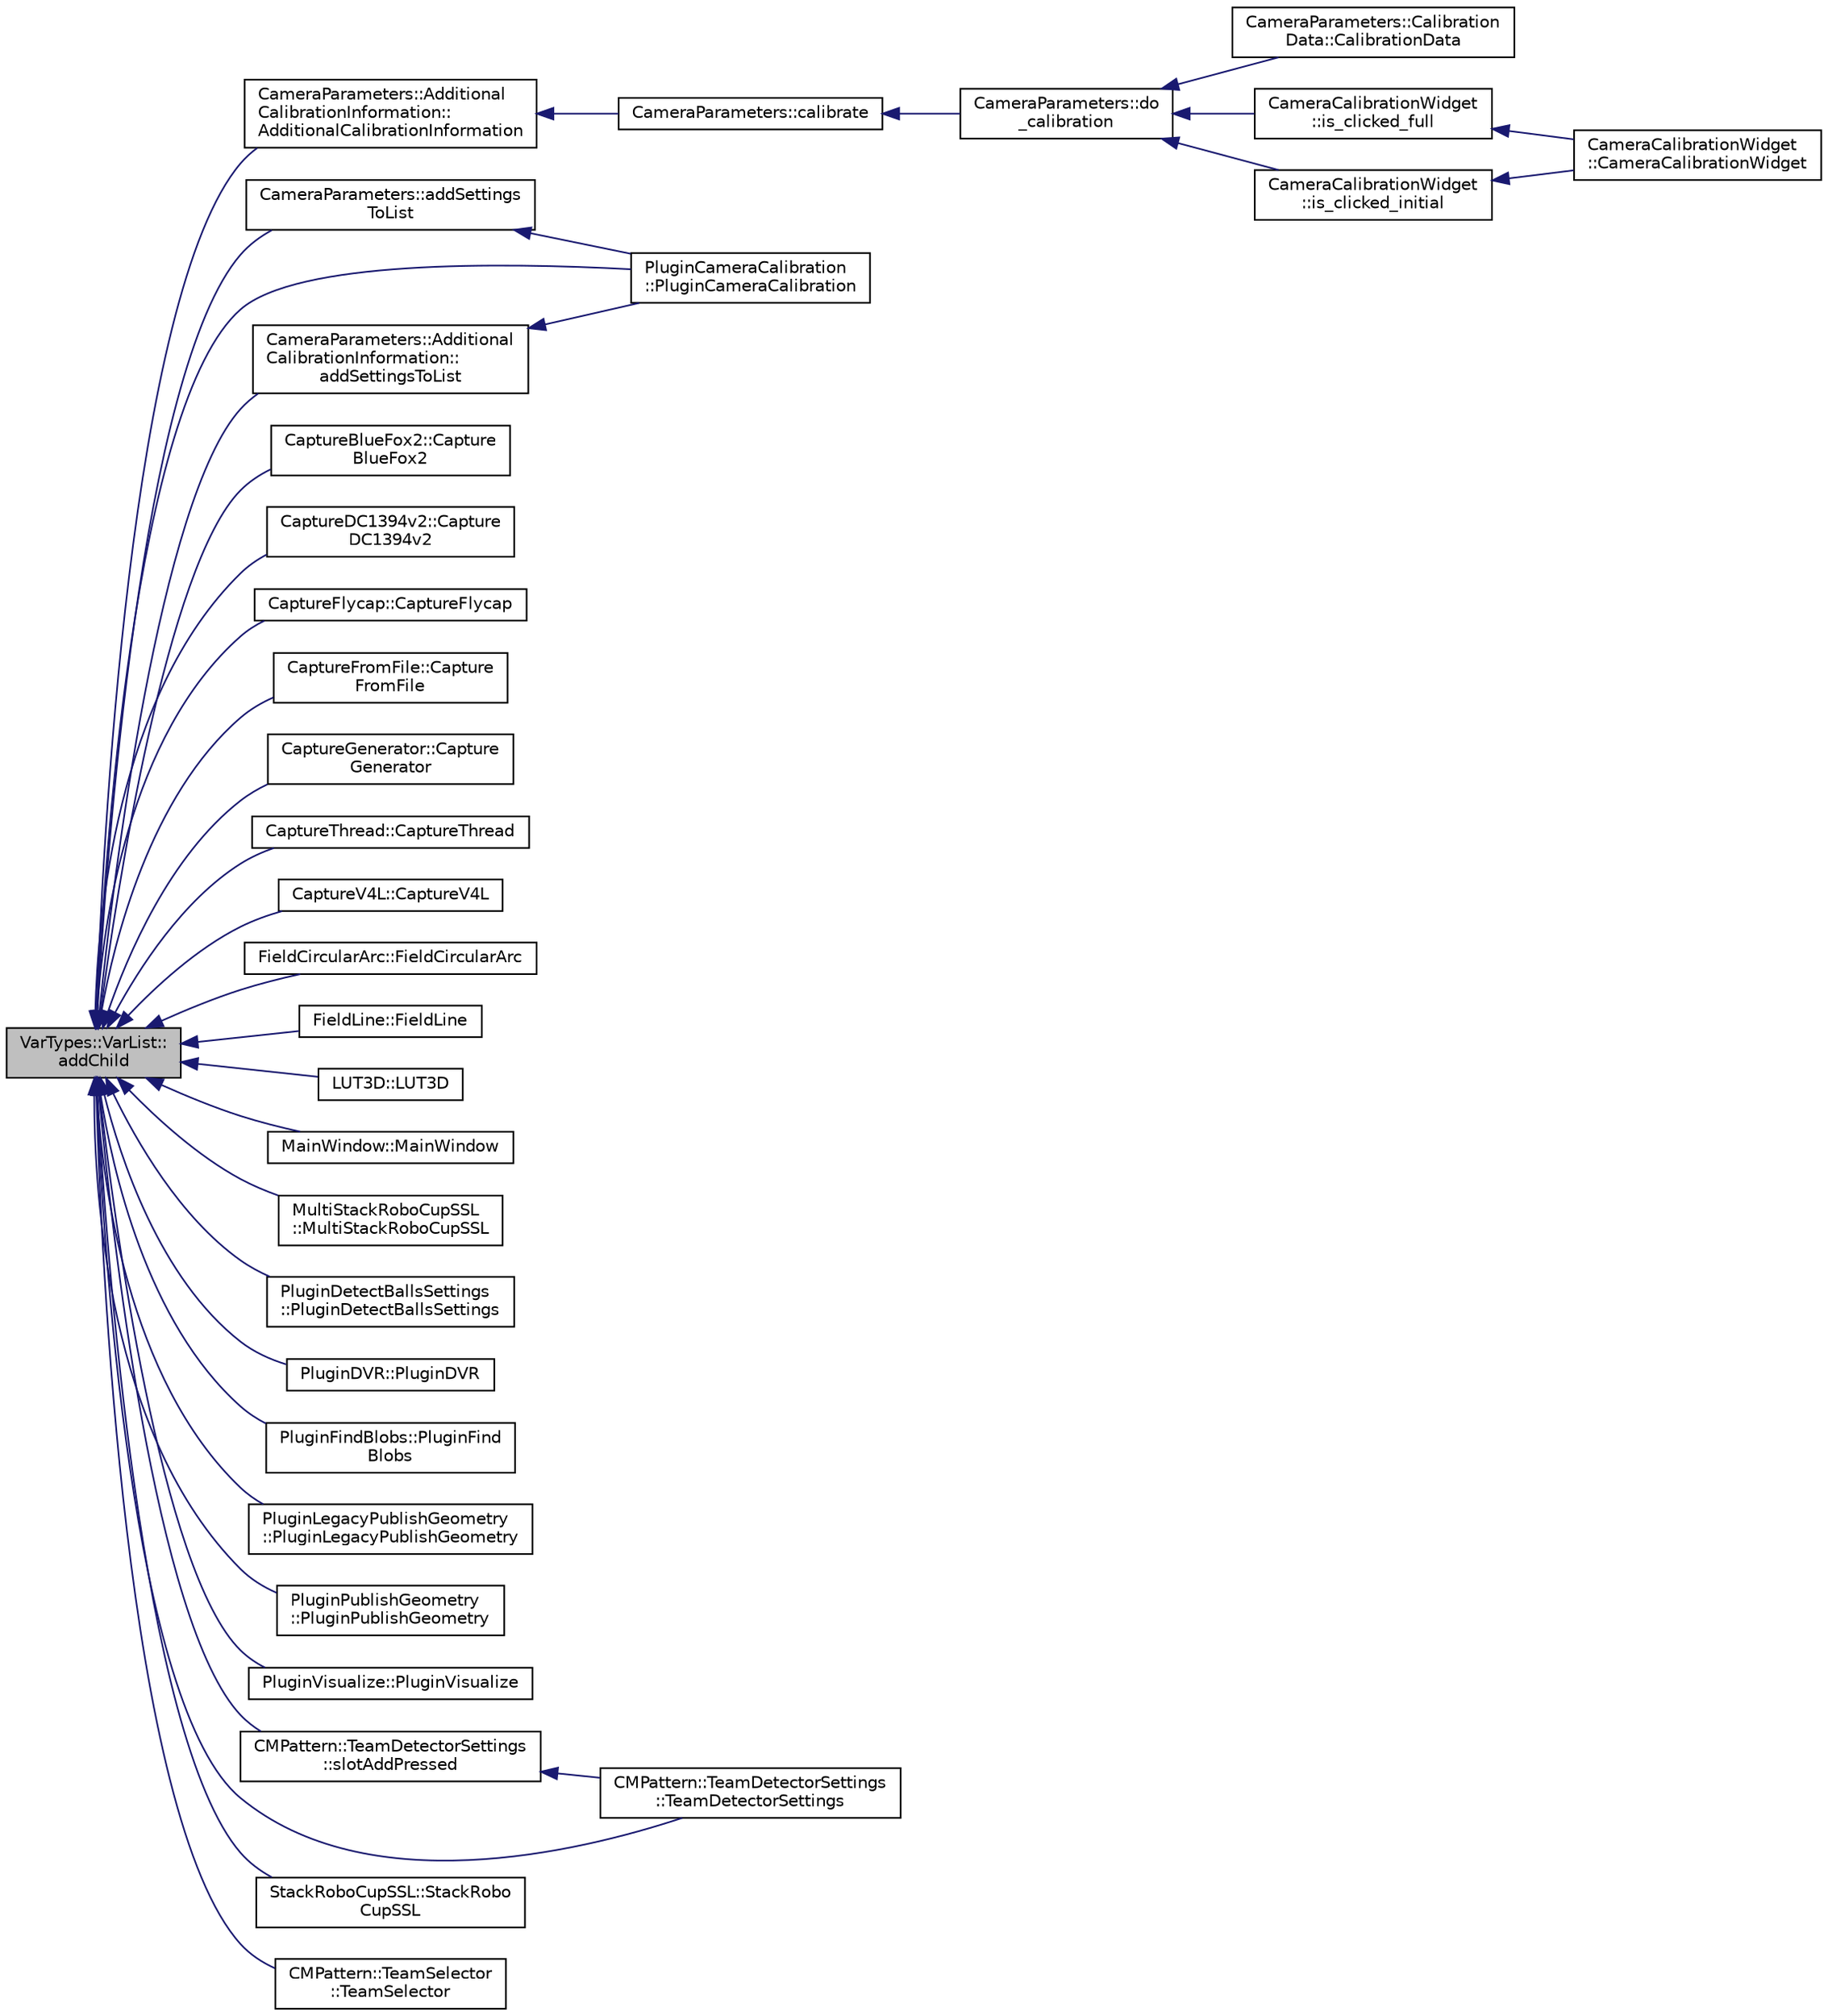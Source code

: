 digraph "VarTypes::VarList::addChild"
{
 // INTERACTIVE_SVG=YES
  edge [fontname="Helvetica",fontsize="10",labelfontname="Helvetica",labelfontsize="10"];
  node [fontname="Helvetica",fontsize="10",shape=record];
  rankdir="LR";
  Node1 [label="VarTypes::VarList::\laddChild",height=0.2,width=0.4,color="black", fillcolor="grey75", style="filled", fontcolor="black"];
  Node1 -> Node2 [dir="back",color="midnightblue",fontsize="10",style="solid",fontname="Helvetica"];
  Node2 [label="CameraParameters::Additional\lCalibrationInformation::\lAdditionalCalibrationInformation",height=0.2,width=0.4,color="black", fillcolor="white", style="filled",URL="$d3/d35/class_camera_parameters_1_1_additional_calibration_information.html#a15c2d011b2c4ccaeb38da737df51a5b1"];
  Node2 -> Node3 [dir="back",color="midnightblue",fontsize="10",style="solid",fontname="Helvetica"];
  Node3 [label="CameraParameters::calibrate",height=0.2,width=0.4,color="black", fillcolor="white", style="filled",URL="$d7/df2/class_camera_parameters.html#a28286392a58b959438648e150d1b83b9"];
  Node3 -> Node4 [dir="back",color="midnightblue",fontsize="10",style="solid",fontname="Helvetica"];
  Node4 [label="CameraParameters::do\l_calibration",height=0.2,width=0.4,color="black", fillcolor="white", style="filled",URL="$d7/df2/class_camera_parameters.html#a244bd64783acb2c4021f168321cc8e8b"];
  Node4 -> Node5 [dir="back",color="midnightblue",fontsize="10",style="solid",fontname="Helvetica"];
  Node5 [label="CameraParameters::Calibration\lData::CalibrationData",height=0.2,width=0.4,color="black", fillcolor="white", style="filled",URL="$d7/d34/class_camera_parameters_1_1_calibration_data.html#ac94036112ff17acd4a54394887f0f38a"];
  Node4 -> Node6 [dir="back",color="midnightblue",fontsize="10",style="solid",fontname="Helvetica"];
  Node6 [label="CameraCalibrationWidget\l::is_clicked_full",height=0.2,width=0.4,color="black", fillcolor="white", style="filled",URL="$dd/dc1/class_camera_calibration_widget.html#a1f276e8981eb6509d29b950f2d984f2a"];
  Node6 -> Node7 [dir="back",color="midnightblue",fontsize="10",style="solid",fontname="Helvetica"];
  Node7 [label="CameraCalibrationWidget\l::CameraCalibrationWidget",height=0.2,width=0.4,color="black", fillcolor="white", style="filled",URL="$dd/dc1/class_camera_calibration_widget.html#a2b31fac70642ae332911579bf6717a4b"];
  Node4 -> Node8 [dir="back",color="midnightblue",fontsize="10",style="solid",fontname="Helvetica"];
  Node8 [label="CameraCalibrationWidget\l::is_clicked_initial",height=0.2,width=0.4,color="black", fillcolor="white", style="filled",URL="$dd/dc1/class_camera_calibration_widget.html#a534a101bfcaf0bb2d7b3d285e34e3d06"];
  Node8 -> Node7 [dir="back",color="midnightblue",fontsize="10",style="solid",fontname="Helvetica"];
  Node1 -> Node9 [dir="back",color="midnightblue",fontsize="10",style="solid",fontname="Helvetica"];
  Node9 [label="CameraParameters::addSettings\lToList",height=0.2,width=0.4,color="black", fillcolor="white", style="filled",URL="$d7/df2/class_camera_parameters.html#a123ad4d81e59a8734d92f0bd7711115a"];
  Node9 -> Node10 [dir="back",color="midnightblue",fontsize="10",style="solid",fontname="Helvetica"];
  Node10 [label="PluginCameraCalibration\l::PluginCameraCalibration",height=0.2,width=0.4,color="black", fillcolor="white", style="filled",URL="$d7/de5/class_plugin_camera_calibration.html#a214e869d08848da858b5dcf8f8ae1bab"];
  Node1 -> Node11 [dir="back",color="midnightblue",fontsize="10",style="solid",fontname="Helvetica"];
  Node11 [label="CameraParameters::Additional\lCalibrationInformation::\laddSettingsToList",height=0.2,width=0.4,color="black", fillcolor="white", style="filled",URL="$d3/d35/class_camera_parameters_1_1_additional_calibration_information.html#a9c8c518078bc8cf252b62200ba5d9f88"];
  Node11 -> Node10 [dir="back",color="midnightblue",fontsize="10",style="solid",fontname="Helvetica"];
  Node1 -> Node12 [dir="back",color="midnightblue",fontsize="10",style="solid",fontname="Helvetica"];
  Node12 [label="CaptureBlueFox2::Capture\lBlueFox2",height=0.2,width=0.4,color="black", fillcolor="white", style="filled",URL="$d6/d65/class_capture_blue_fox2.html#af16c29461a9cae00ebf093e2bb9b0c36"];
  Node1 -> Node13 [dir="back",color="midnightblue",fontsize="10",style="solid",fontname="Helvetica"];
  Node13 [label="CaptureDC1394v2::Capture\lDC1394v2",height=0.2,width=0.4,color="black", fillcolor="white", style="filled",URL="$d9/db2/class_capture_d_c1394v2.html#afc4a4932dd688dcbf070324ed3df3f93"];
  Node1 -> Node14 [dir="back",color="midnightblue",fontsize="10",style="solid",fontname="Helvetica"];
  Node14 [label="CaptureFlycap::CaptureFlycap",height=0.2,width=0.4,color="black", fillcolor="white", style="filled",URL="$d0/de8/class_capture_flycap.html#aa1c4dd54baba8f63b4e5a707f08a05b4"];
  Node1 -> Node15 [dir="back",color="midnightblue",fontsize="10",style="solid",fontname="Helvetica"];
  Node15 [label="CaptureFromFile::Capture\lFromFile",height=0.2,width=0.4,color="black", fillcolor="white", style="filled",URL="$d7/d6f/class_capture_from_file.html#a1209981ab8cb028f8d2158f1fdf9a218"];
  Node1 -> Node16 [dir="back",color="midnightblue",fontsize="10",style="solid",fontname="Helvetica"];
  Node16 [label="CaptureGenerator::Capture\lGenerator",height=0.2,width=0.4,color="black", fillcolor="white", style="filled",URL="$d8/d4a/class_capture_generator.html#a44b139dddfa592d77f3467d536070a73"];
  Node1 -> Node17 [dir="back",color="midnightblue",fontsize="10",style="solid",fontname="Helvetica"];
  Node17 [label="CaptureThread::CaptureThread",height=0.2,width=0.4,color="black", fillcolor="white", style="filled",URL="$d6/de9/class_capture_thread.html#aad604ec4cc78ec3acfe803f268a5aa93"];
  Node1 -> Node18 [dir="back",color="midnightblue",fontsize="10",style="solid",fontname="Helvetica"];
  Node18 [label="CaptureV4L::CaptureV4L",height=0.2,width=0.4,color="black", fillcolor="white", style="filled",URL="$d8/d36/class_capture_v4_l.html#a60e140b264be90f6029fc874c57cb6b1"];
  Node1 -> Node19 [dir="back",color="midnightblue",fontsize="10",style="solid",fontname="Helvetica"];
  Node19 [label="FieldCircularArc::FieldCircularArc",height=0.2,width=0.4,color="black", fillcolor="white", style="filled",URL="$da/d15/class_field_circular_arc.html#aa952c8deb5ff307c74c813b6f2ed025e"];
  Node1 -> Node20 [dir="back",color="midnightblue",fontsize="10",style="solid",fontname="Helvetica"];
  Node20 [label="FieldLine::FieldLine",height=0.2,width=0.4,color="black", fillcolor="white", style="filled",URL="$db/dda/class_field_line.html#a6b1dc2b31100f91c819a0cd897ff6734"];
  Node1 -> Node21 [dir="back",color="midnightblue",fontsize="10",style="solid",fontname="Helvetica"];
  Node21 [label="LUT3D::LUT3D",height=0.2,width=0.4,color="black", fillcolor="white", style="filled",URL="$d7/d15/class_l_u_t3_d.html#a0d35a908a8b95740bf4e6d589b9ba251"];
  Node1 -> Node22 [dir="back",color="midnightblue",fontsize="10",style="solid",fontname="Helvetica"];
  Node22 [label="MainWindow::MainWindow",height=0.2,width=0.4,color="black", fillcolor="white", style="filled",URL="$d9/dc6/class_main_window.html#a0479fec4bd069aebecfbb8f5511c40f9"];
  Node1 -> Node23 [dir="back",color="midnightblue",fontsize="10",style="solid",fontname="Helvetica"];
  Node23 [label="MultiStackRoboCupSSL\l::MultiStackRoboCupSSL",height=0.2,width=0.4,color="black", fillcolor="white", style="filled",URL="$d0/d9b/class_multi_stack_robo_cup_s_s_l.html#a8388b0f1da4deb8131ae7d935117db05"];
  Node1 -> Node10 [dir="back",color="midnightblue",fontsize="10",style="solid",fontname="Helvetica"];
  Node1 -> Node24 [dir="back",color="midnightblue",fontsize="10",style="solid",fontname="Helvetica"];
  Node24 [label="PluginDetectBallsSettings\l::PluginDetectBallsSettings",height=0.2,width=0.4,color="black", fillcolor="white", style="filled",URL="$dc/d8d/class_plugin_detect_balls_settings.html#aab3bdd27df32dc6c6c8748ee343824cc"];
  Node1 -> Node25 [dir="back",color="midnightblue",fontsize="10",style="solid",fontname="Helvetica"];
  Node25 [label="PluginDVR::PluginDVR",height=0.2,width=0.4,color="black", fillcolor="white", style="filled",URL="$df/d79/class_plugin_d_v_r.html#aaf94e6154b942dd587684ef1fb4d1712"];
  Node1 -> Node26 [dir="back",color="midnightblue",fontsize="10",style="solid",fontname="Helvetica"];
  Node26 [label="PluginFindBlobs::PluginFind\lBlobs",height=0.2,width=0.4,color="black", fillcolor="white", style="filled",URL="$d4/d88/class_plugin_find_blobs.html#a354c90dde341edd68129d9eb84cad6cf"];
  Node1 -> Node27 [dir="back",color="midnightblue",fontsize="10",style="solid",fontname="Helvetica"];
  Node27 [label="PluginLegacyPublishGeometry\l::PluginLegacyPublishGeometry",height=0.2,width=0.4,color="black", fillcolor="white", style="filled",URL="$da/da8/class_plugin_legacy_publish_geometry.html#a1203737efb1d4913ba97729d6d4fb66b"];
  Node1 -> Node28 [dir="back",color="midnightblue",fontsize="10",style="solid",fontname="Helvetica"];
  Node28 [label="PluginPublishGeometry\l::PluginPublishGeometry",height=0.2,width=0.4,color="black", fillcolor="white", style="filled",URL="$d5/db6/class_plugin_publish_geometry.html#a9e882d196592309be7142e9bac31031a"];
  Node1 -> Node29 [dir="back",color="midnightblue",fontsize="10",style="solid",fontname="Helvetica"];
  Node29 [label="PluginVisualize::PluginVisualize",height=0.2,width=0.4,color="black", fillcolor="white", style="filled",URL="$db/d09/class_plugin_visualize.html#ae1cd93f3af695d5a111b860c301abfe2"];
  Node1 -> Node30 [dir="back",color="midnightblue",fontsize="10",style="solid",fontname="Helvetica"];
  Node30 [label="CMPattern::TeamDetectorSettings\l::slotAddPressed",height=0.2,width=0.4,color="black", fillcolor="white", style="filled",URL="$d2/d12/class_c_m_pattern_1_1_team_detector_settings.html#a43e80d5c477c8e9b2f523d3beb098936"];
  Node30 -> Node31 [dir="back",color="midnightblue",fontsize="10",style="solid",fontname="Helvetica"];
  Node31 [label="CMPattern::TeamDetectorSettings\l::TeamDetectorSettings",height=0.2,width=0.4,color="black", fillcolor="white", style="filled",URL="$d2/d12/class_c_m_pattern_1_1_team_detector_settings.html#ad776e41d81de7ece35a54781bb118927"];
  Node1 -> Node32 [dir="back",color="midnightblue",fontsize="10",style="solid",fontname="Helvetica"];
  Node32 [label="StackRoboCupSSL::StackRobo\lCupSSL",height=0.2,width=0.4,color="black", fillcolor="white", style="filled",URL="$d3/d8c/class_stack_robo_cup_s_s_l.html#ab65a40e2727cde519603a4afa598eb2a"];
  Node1 -> Node31 [dir="back",color="midnightblue",fontsize="10",style="solid",fontname="Helvetica"];
  Node1 -> Node33 [dir="back",color="midnightblue",fontsize="10",style="solid",fontname="Helvetica"];
  Node33 [label="CMPattern::TeamSelector\l::TeamSelector",height=0.2,width=0.4,color="black", fillcolor="white", style="filled",URL="$da/d75/class_c_m_pattern_1_1_team_selector.html#a960cf440918d7bc5f60268ca8fc2c316"];
}
